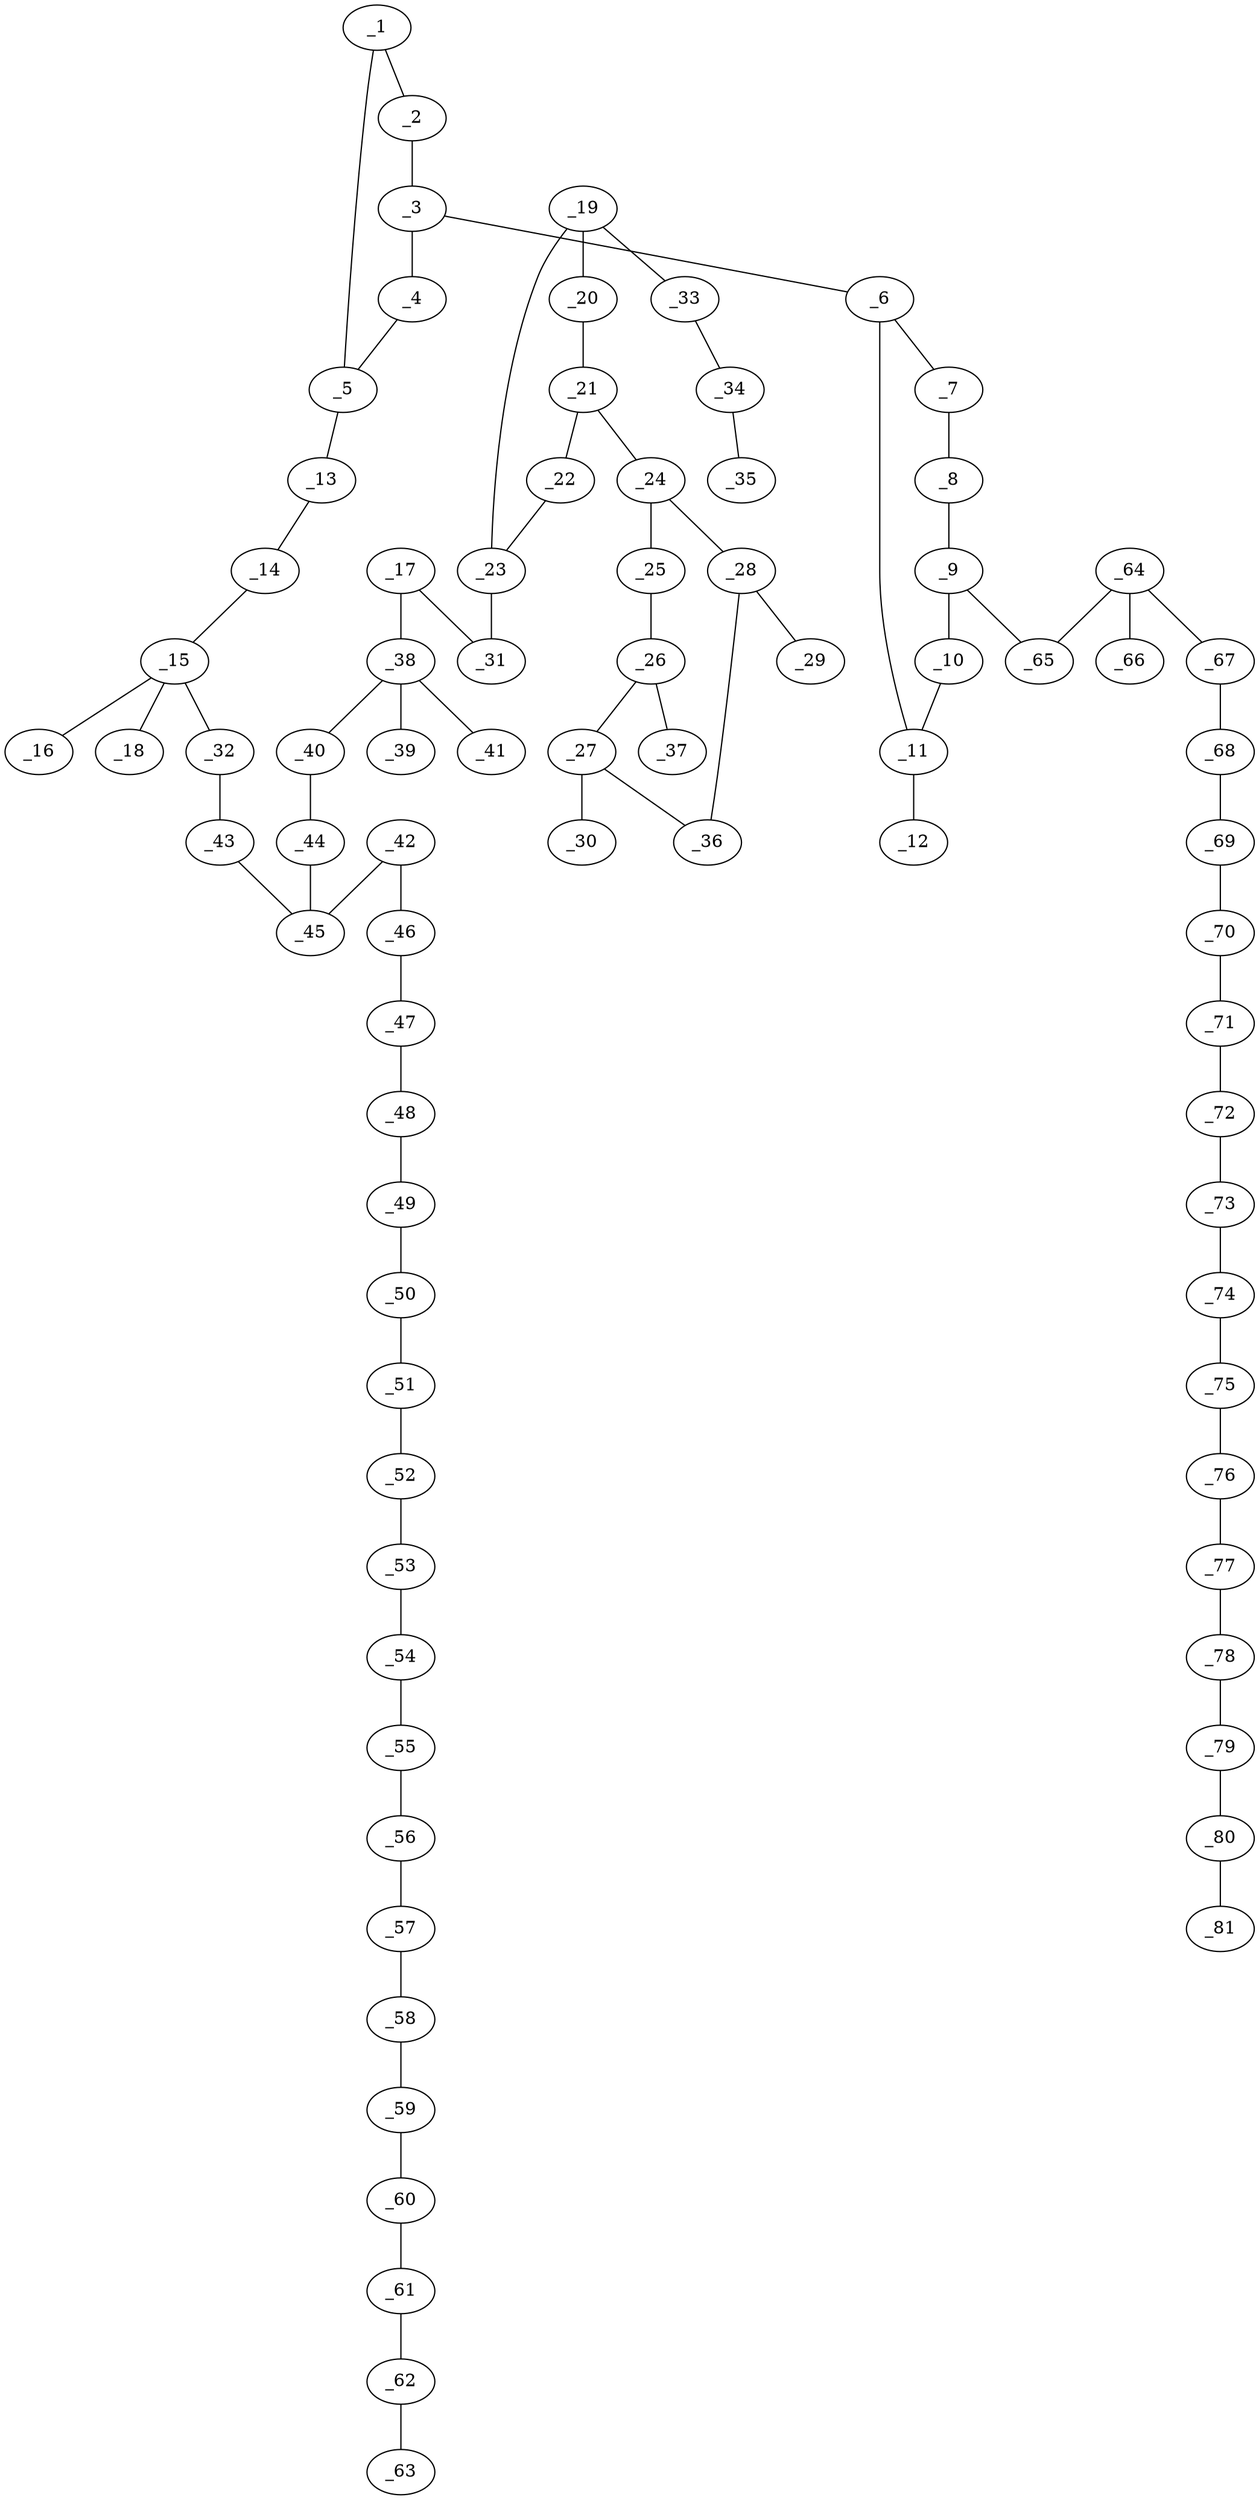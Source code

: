 graph molid699497 {
	_1	 [charge=0,
		chem=1,
		symbol="C  ",
		x="13.4749",
		y="-3.5915"];
	_2	 [charge=0,
		chem=1,
		symbol="C  ",
		x="12.4968",
		y="-3.3835"];
	_1 -- _2	 [valence=1];
	_5	 [charge=0,
		chem=1,
		symbol="C  ",
		x="13.9749",
		y="-2.7254"];
	_1 -- _5	 [valence=1];
	_3	 [charge=0,
		chem=1,
		symbol="C  ",
		x="12.3923",
		y="-2.389"];
	_2 -- _3	 [valence=1];
	_4	 [charge=0,
		chem=2,
		symbol="O  ",
		x="13.3058",
		y="-1.9823"];
	_3 -- _4	 [valence=1];
	_6	 [charge=0,
		chem=4,
		symbol="N  ",
		x="11.5262",
		y="-1.889"];
	_3 -- _6	 [valence=1];
	_4 -- _5	 [valence=1];
	_13	 [charge=0,
		chem=1,
		symbol="C  ",
		x="14.9694",
		y="-2.6209"];
	_5 -- _13	 [valence=1];
	_7	 [charge=0,
		chem=1,
		symbol="C  ",
		x="11.5262",
		y="-0.889"];
	_6 -- _7	 [valence=1];
	_11	 [charge=0,
		chem=1,
		symbol="C  ",
		x="10.6602",
		y="-2.389"];
	_6 -- _11	 [valence=1];
	_8	 [charge=0,
		chem=1,
		symbol="C  ",
		x="10.6602",
		y="-0.389"];
	_7 -- _8	 [valence=2];
	_9	 [charge=0,
		chem=1,
		symbol="C  ",
		x="9.7942",
		y="-0.889"];
	_8 -- _9	 [valence=1];
	_10	 [charge=0,
		chem=4,
		symbol="N  ",
		x="9.7942",
		y="-1.889"];
	_9 -- _10	 [valence=2];
	_65	 [charge=0,
		chem=4,
		symbol="N  ",
		x="8.9282",
		y="-0.389"];
	_9 -- _65	 [valence=1];
	_10 -- _11	 [valence=1];
	_12	 [charge=0,
		chem=2,
		symbol="O  ",
		x="10.6602",
		y="-3.389"];
	_11 -- _12	 [valence=2];
	_14	 [charge=0,
		chem=2,
		symbol="O  ",
		x="15.5572",
		y="-3.4299"];
	_13 -- _14	 [valence=1];
	_15	 [charge=0,
		chem=6,
		symbol="P  ",
		x="16.5518",
		y="-3.3254"];
	_14 -- _15	 [valence=1];
	_16	 [charge=0,
		chem=2,
		symbol="O  ",
		x="16.6563",
		y="-4.3199"];
	_15 -- _16	 [valence=2];
	_18	 [charge=0,
		chem=2,
		symbol="O  ",
		x="16.4472",
		y="-2.3309"];
	_15 -- _18	 [valence=1];
	_32	 [charge=0,
		chem=2,
		symbol="O  ",
		x="17.5463",
		y="-3.2209"];
	_15 -- _32	 [valence=1];
	_17	 [charge=0,
		chem=2,
		symbol="O  ",
		x="21.8864",
		y="-6.2479"];
	_31	 [charge=0,
		chem=1,
		symbol="C  ",
		x="22.881",
		y="-6.1434"];
	_17 -- _31	 [valence=1];
	_38	 [charge=0,
		chem=6,
		symbol="P  ",
		x="21.2987",
		y="-5.4389"];
	_17 -- _38	 [valence=1];
	_19	 [charge=0,
		chem=1,
		symbol="C  ",
		x="24.4688",
		y="-6.9524"];
	_20	 [charge=0,
		chem=1,
		symbol="C  ",
		x="24.7778",
		y="-7.9035"];
	_19 -- _20	 [valence=1];
	_23	 [charge=0,
		chem=1,
		symbol="C  ",
		x="23.4688",
		y="-6.9524"];
	_19 -- _23	 [valence=1];
	_33	 [charge=0,
		chem=4,
		symbol="N  ",
		x="25.0565",
		y="-6.1434"];
	_19 -- _33	 [valence=1];
	_21	 [charge=0,
		chem=1,
		symbol="C  ",
		x="23.9687",
		y="-8.4912"];
	_20 -- _21	 [valence=1];
	_22	 [charge=0,
		chem=2,
		symbol="O  ",
		x="23.1597",
		y="-7.9035"];
	_21 -- _22	 [valence=1];
	_24	 [charge=0,
		chem=4,
		symbol="N  ",
		x="23.9687",
		y="-9.4912"];
	_21 -- _24	 [valence=1];
	_22 -- _23	 [valence=1];
	_23 -- _31	 [valence=1];
	_25	 [charge=0,
		chem=1,
		symbol="C  ",
		x="24.8348",
		y="-9.9912"];
	_24 -- _25	 [valence=1];
	_28	 [charge=0,
		chem=1,
		symbol="C  ",
		x="23.1027",
		y="-9.9912"];
	_24 -- _28	 [valence=1];
	_26	 [charge=0,
		chem=1,
		symbol="C  ",
		x="24.8348",
		y="-10.9912"];
	_25 -- _26	 [valence=2];
	_27	 [charge=0,
		chem=1,
		symbol="C  ",
		x="23.9687",
		y="-11.4912"];
	_26 -- _27	 [valence=1];
	_37	 [charge=0,
		chem=1,
		symbol="C  ",
		x="25.7008",
		y="-11.4912"];
	_26 -- _37	 [valence=1];
	_30	 [charge=0,
		chem=2,
		symbol="O  ",
		x="23.9687",
		y="-12.4912"];
	_27 -- _30	 [valence=2];
	_36	 [charge=0,
		chem=4,
		symbol="N  ",
		x="23.1027",
		y="-10.9912"];
	_27 -- _36	 [valence=1];
	_29	 [charge=0,
		chem=2,
		symbol="O  ",
		x="22.2367",
		y="-9.4912"];
	_28 -- _29	 [valence=2];
	_28 -- _36	 [valence=1];
	_43	 [charge=0,
		chem=1,
		symbol="C  ",
		x="18.1341",
		y="-4.0299"];
	_32 -- _43	 [valence=1];
	_34	 [charge=0,
		chem=4,
		symbol="N  ",
		x="26.0511",
		y="-6.2479"];
	_33 -- _34	 [valence=2];
	_35	 [charge=0,
		chem=4,
		symbol="N  ",
		x="27.0456",
		y="-6.3525"];
	_34 -- _35	 [valence=2];
	_39	 [charge=0,
		chem=2,
		symbol="O  ",
		x="22.1077",
		y="-4.8511"];
	_38 -- _39	 [valence=2];
	_40	 [charge=0,
		chem=2,
		symbol="O  ",
		x="20.7109",
		y="-4.6299"];
	_38 -- _40	 [valence=1];
	_41	 [charge=0,
		chem=2,
		symbol="O  ",
		x="20.4896",
		y="-6.0267"];
	_38 -- _41	 [valence=1];
	_44	 [charge=0,
		chem=1,
		symbol="C  ",
		x="19.7164",
		y="-4.7344"];
	_40 -- _44	 [valence=1];
	_42	 [charge=0,
		chem=2,
		symbol="O  ",
		x="19.5353",
		y="-3.0118"];
	_45	 [charge=0,
		chem=1,
		symbol="C  ",
		x="19.1286",
		y="-3.9254"];
	_42 -- _45	 [valence=1];
	_46	 [charge=0,
		chem=1,
		symbol="C  ",
		x="18.9475",
		y="-2.2028"];
	_42 -- _46	 [valence=1];
	_43 -- _45	 [valence=1];
	_44 -- _45	 [valence=1];
	_47	 [charge=0,
		chem=1,
		symbol="C  ",
		x="19.3543",
		y="-1.2893"];
	_46 -- _47	 [valence=1];
	_48	 [charge=0,
		chem=1,
		symbol="C  ",
		x="18.7665",
		y="-0.4802"];
	_47 -- _48	 [valence=1];
	_49	 [charge=0,
		chem=1,
		symbol="C  ",
		x="19.1732",
		y="0.4333"];
	_48 -- _49	 [valence=1];
	_50	 [charge=0,
		chem=1,
		symbol="C  ",
		x="18.5855",
		y="1.2423"];
	_49 -- _50	 [valence=1];
	_51	 [charge=0,
		chem=1,
		symbol="C  ",
		x="18.9922",
		y="2.1559"];
	_50 -- _51	 [valence=1];
	_52	 [charge=0,
		chem=1,
		symbol="C  ",
		x="18.4044",
		y="2.9649"];
	_51 -- _52	 [valence=1];
	_53	 [charge=0,
		chem=1,
		symbol="C  ",
		x="18.8112",
		y="3.8784"];
	_52 -- _53	 [valence=1];
	_54	 [charge=0,
		chem=1,
		symbol="C  ",
		x="18.2234",
		y="4.6874"];
	_53 -- _54	 [valence=1];
	_55	 [charge=0,
		chem=1,
		symbol="C  ",
		x="18.6301",
		y="5.601"];
	_54 -- _55	 [valence=1];
	_56	 [charge=0,
		chem=1,
		symbol="C  ",
		x="18.0423",
		y="6.41"];
	_55 -- _56	 [valence=1];
	_57	 [charge=0,
		chem=1,
		symbol="C  ",
		x="18.4491",
		y="7.3236"];
	_56 -- _57	 [valence=1];
	_58	 [charge=0,
		chem=1,
		symbol="C  ",
		x="17.8613",
		y="8.1326"];
	_57 -- _58	 [valence=1];
	_59	 [charge=0,
		chem=1,
		symbol="C  ",
		x="18.268",
		y="9.0461"];
	_58 -- _59	 [valence=1];
	_60	 [charge=0,
		chem=1,
		symbol="C  ",
		x="17.6802",
		y="9.8551"];
	_59 -- _60	 [valence=1];
	_61	 [charge=0,
		chem=1,
		symbol="C  ",
		x="18.087",
		y="10.7687"];
	_60 -- _61	 [valence=1];
	_62	 [charge=0,
		chem=1,
		symbol="C  ",
		x="17.4992",
		y="11.5777"];
	_61 -- _62	 [valence=1];
	_63	 [charge=0,
		chem=1,
		symbol="C  ",
		x="17.9059",
		y="12.4912"];
	_62 -- _63	 [valence=1];
	_64	 [charge=0,
		chem=1,
		symbol="C  ",
		x="8.9282",
		y="0.611"];
	_64 -- _65	 [valence=1];
	_66	 [charge=0,
		chem=2,
		symbol="O  ",
		x="9.7942",
		y="1.111"];
	_64 -- _66	 [valence=2];
	_67	 [charge=0,
		chem=1,
		symbol="C  ",
		x="8.0621",
		y="1.111"];
	_64 -- _67	 [valence=1];
	_68	 [charge=0,
		chem=1,
		symbol="C  ",
		x="8.0621",
		y="2.111"];
	_67 -- _68	 [valence=1];
	_69	 [charge=0,
		chem=1,
		symbol="C  ",
		x="7.1961",
		y="2.611"];
	_68 -- _69	 [valence=1];
	_70	 [charge=0,
		chem=1,
		symbol="C  ",
		x="7.1961",
		y="3.611"];
	_69 -- _70	 [valence=1];
	_71	 [charge=0,
		chem=1,
		symbol="C  ",
		x="6.3301",
		y="4.111"];
	_70 -- _71	 [valence=1];
	_72	 [charge=0,
		chem=1,
		symbol="C  ",
		x="6.3301",
		y="5.111"];
	_71 -- _72	 [valence=1];
	_73	 [charge=0,
		chem=1,
		symbol="C  ",
		x="5.4641",
		y="5.611"];
	_72 -- _73	 [valence=1];
	_74	 [charge=0,
		chem=1,
		symbol="C  ",
		x="5.4641",
		y="6.611"];
	_73 -- _74	 [valence=1];
	_75	 [charge=0,
		chem=1,
		symbol="C  ",
		x="4.5981",
		y="7.111"];
	_74 -- _75	 [valence=1];
	_76	 [charge=0,
		chem=1,
		symbol="C  ",
		x="4.5981",
		y="8.111"];
	_75 -- _76	 [valence=1];
	_77	 [charge=0,
		chem=1,
		symbol="C  ",
		x="3.732",
		y="8.611"];
	_76 -- _77	 [valence=1];
	_78	 [charge=0,
		chem=1,
		symbol="C  ",
		x="3.732",
		y="9.611"];
	_77 -- _78	 [valence=1];
	_79	 [charge=0,
		chem=1,
		symbol="C  ",
		x="2.866",
		y="10.111"];
	_78 -- _79	 [valence=1];
	_80	 [charge=0,
		chem=1,
		symbol="C  ",
		x="2.866",
		y="11.111"];
	_79 -- _80	 [valence=1];
	_81	 [charge=0,
		chem=1,
		symbol="C  ",
		x=2,
		y="11.611"];
	_80 -- _81	 [valence=1];
}
